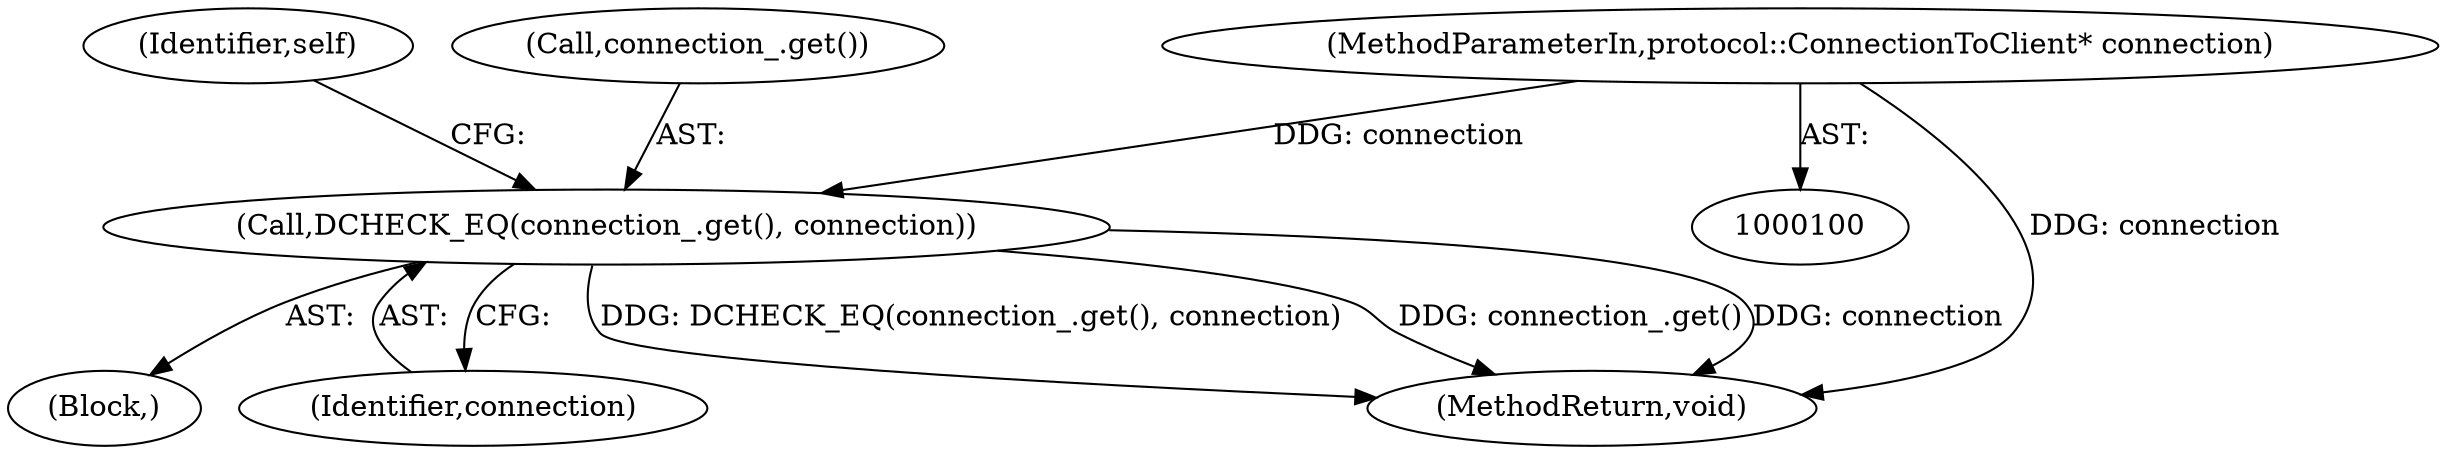 digraph "0_Chrome_a46bcef82b29d30836a0f26226e3d4aca4fa9612_20@pointer" {
"1000103" [label="(Call,DCHECK_EQ(connection_.get(), connection))"];
"1000101" [label="(MethodParameterIn,protocol::ConnectionToClient* connection)"];
"1000105" [label="(Identifier,connection)"];
"1000102" [label="(Block,)"];
"1000101" [label="(MethodParameterIn,protocol::ConnectionToClient* connection)"];
"1000108" [label="(Identifier,self)"];
"1000104" [label="(Call,connection_.get())"];
"1000103" [label="(Call,DCHECK_EQ(connection_.get(), connection))"];
"1000112" [label="(MethodReturn,void)"];
"1000103" -> "1000102"  [label="AST: "];
"1000103" -> "1000105"  [label="CFG: "];
"1000104" -> "1000103"  [label="AST: "];
"1000105" -> "1000103"  [label="AST: "];
"1000108" -> "1000103"  [label="CFG: "];
"1000103" -> "1000112"  [label="DDG: connection_.get()"];
"1000103" -> "1000112"  [label="DDG: connection"];
"1000103" -> "1000112"  [label="DDG: DCHECK_EQ(connection_.get(), connection)"];
"1000101" -> "1000103"  [label="DDG: connection"];
"1000101" -> "1000100"  [label="AST: "];
"1000101" -> "1000112"  [label="DDG: connection"];
}
